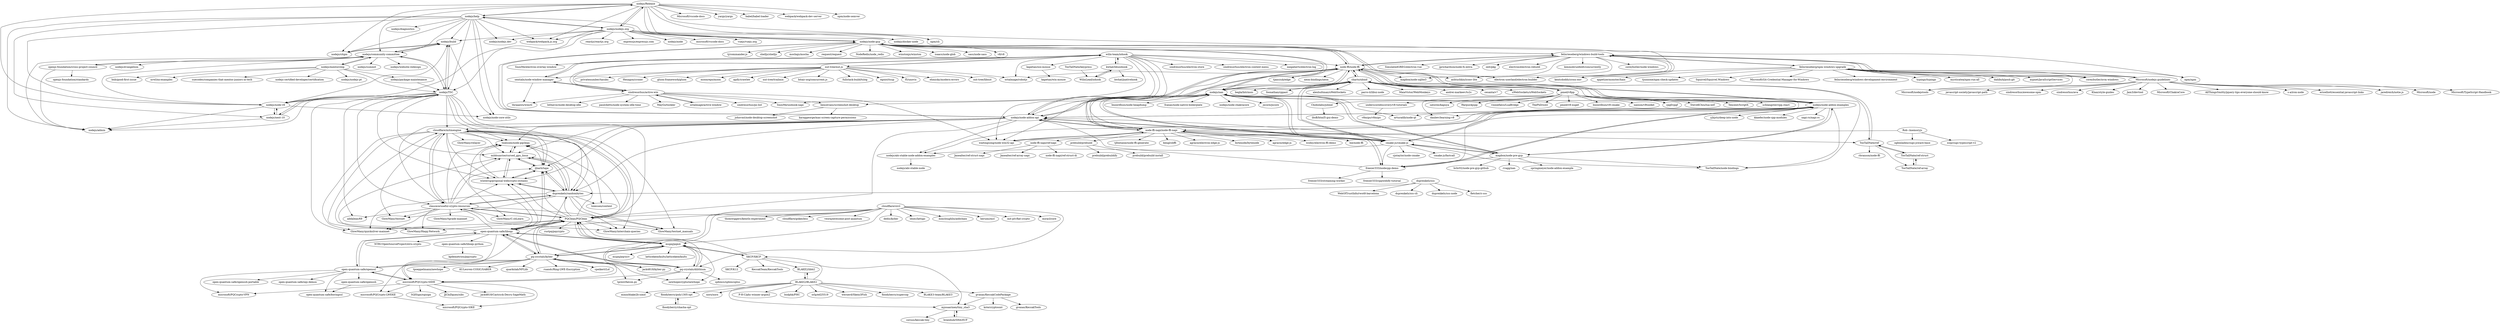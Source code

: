 digraph G {
"nodejs/Release" -> "nodejs/help"
"nodejs/Release" -> "nodejs/nodejs.org"
"nodejs/Release" -> "nodejs/node-v8"
"nodejs/Release" -> "nodejs/community-committee"
"nodejs/Release" -> "nodejs/docker-node" ["e"=1]
"nodejs/Release" -> "npm/cli" ["e"=1]
"nodejs/Release" -> "nodejs/node-gyp"
"nodejs/Release" -> "Microsoft/vscode-docs" ["e"=1]
"nodejs/Release" -> "webpack/webpack.js.org" ["e"=1]
"nodejs/Release" -> "nodejs/citgm"
"nodejs/Release" -> "yargs/yargs" ["e"=1]
"nodejs/Release" -> "babel/babel-loader" ["e"=1]
"nodejs/Release" -> "webpack/webpack-dev-server" ["e"=1]
"nodejs/Release" -> "npm/node-semver" ["e"=1]
"nodejs/Release" -> "npm/npm" ["e"=1]
"cloudflare/mitmengine" -> "tniessen/node-pqclean"
"cloudflare/mitmengine" -> "mildsunrise/cursed_gpu_linux"
"cloudflare/mitmengine" -> "dsprenkels/randombytes"
"cloudflare/mitmengine" -> "wintercg/proposal-webcrypto-streams"
"cloudflare/mitmengine" -> "ljharb/tape"
"cloudflare/mitmengine" -> "claucece/useful-crypto-resources"
"cloudflare/mitmengine" -> "PQClean/PQClean"
"cloudflare/mitmengine" -> "GlowMany/quicksilver-mainnet"
"cloudflare/mitmengine" -> "GlowMany/interchain-queries"
"cloudflare/mitmengine" -> "GlowMany/C.shLearn"
"cloudflare/mitmengine" -> "GlowMany/testnet_manuals"
"cloudflare/mitmengine" -> "GlowMany/testnet"
"cloudflare/mitmengine" -> "GlowMany/relayer"
"cloudflare/mitmengine" -> "GlowMany/Haqq-Network"
"cloudflare/mitmengine" -> "tniessen/content"
"nodejs/nodejs.org" -> "nodejs/nodejs.dev" ["e"=1]
"nodejs/nodejs.org" -> "nodejs/node-v8"
"nodejs/nodejs.org" -> "nodejs/Release"
"nodejs/nodejs.org" -> "nodejs/help"
"nodejs/nodejs.org" -> "reactjs/reactjs.org" ["e"=1]
"nodejs/nodejs.org" -> "npm/cli" ["e"=1]
"nodejs/nodejs.org" -> "expressjs/expressjs.com" ["e"=1]
"nodejs/nodejs.org" -> "nodejs/TSC"
"nodejs/nodejs.org" -> "nodejs/node" ["e"=1]
"nodejs/nodejs.org" -> "webpack/webpack.js.org" ["e"=1]
"nodejs/nodejs.org" -> "nodejs/docker-node" ["e"=1]
"nodejs/nodejs.org" -> "nodejs/node-gyp"
"nodejs/nodejs.org" -> "microsoft/vscode-docs" ["e"=1]
"nodejs/nodejs.org" -> "vuejs/vuejs.org" ["e"=1]
"nodejs/nodejs.org" -> "nodejs/build"
"nodejs/node-gyp" -> "felixrieseberg/windows-build-tools"
"nodejs/node-gyp" -> "nodejs/nan"
"nodejs/node-gyp" -> "nodejs/node-addon-examples"
"nodejs/node-gyp" -> "nodejs/node-addon-api"
"nodejs/node-gyp" -> "node-ffi/node-ffi"
"nodejs/node-gyp" -> "mochajs/mocha" ["e"=1]
"nodejs/node-gyp" -> "request/request" ["e"=1]
"nodejs/node-gyp" -> "electron-userland/electron-builder" ["e"=1]
"nodejs/node-gyp" -> "NodeRedis/node_redis" ["e"=1]
"nodejs/node-gyp" -> "winstonjs/winston" ["e"=1]
"nodejs/node-gyp" -> "isaacs/node-glob" ["e"=1]
"nodejs/node-gyp" -> "sass/node-sass" ["e"=1]
"nodejs/node-gyp" -> "v8/v8" ["e"=1]
"nodejs/node-gyp" -> "tj/commander.js" ["e"=1]
"nodejs/node-gyp" -> "shelljs/shelljs" ["e"=1]
"Rob--/memoryjs" -> "waitingsong/node-win32-api"
"Rob--/memoryjs" -> "xsip/csgo-typescript-v2"
"Rob--/memoryjs" -> "ogbinladen/csgo-jsware-base"
"felixrieseberg/windows-build-tools" -> "nodejs/node-gyp"
"felixrieseberg/windows-build-tools" -> "felixrieseberg/npm-windows-upgrade"
"felixrieseberg/windows-build-tools" -> "Microsoft/nodejs-guidelines"
"felixrieseberg/windows-build-tools" -> "node-ffi/node-ffi"
"felixrieseberg/windows-build-tools" -> "kentcdodds/cross-env" ["e"=1]
"felixrieseberg/windows-build-tools" -> "electron-userland/electron-builder" ["e"=1]
"felixrieseberg/windows-build-tools" -> "SimulatedGREG/electron-vue" ["e"=1]
"felixrieseberg/windows-build-tools" -> "jprichardson/node-fs-extra" ["e"=1]
"felixrieseberg/windows-build-tools" -> "zeit/pkg" ["e"=1]
"felixrieseberg/windows-build-tools" -> "mapbox/node-sqlite3" ["e"=1]
"felixrieseberg/windows-build-tools" -> "electron/electron-rebuild" ["e"=1]
"felixrieseberg/windows-build-tools" -> "ashtuchkin/iconv-lite" ["e"=1]
"felixrieseberg/windows-build-tools" -> "coreybutler/nvm-windows" ["e"=1]
"felixrieseberg/windows-build-tools" -> "kimmobrunfeldt/concurrently" ["e"=1]
"felixrieseberg/windows-build-tools" -> "coreybutler/node-windows" ["e"=1]
"pq-crystals/kyber" -> "pq-crystals/dilithium"
"pq-crystals/kyber" -> "mupq/pqm4"
"pq-crystals/kyber" -> "PQClean/PQClean"
"pq-crystals/kyber" -> "open-quantum-safe/liboqs"
"pq-crystals/kyber" -> "tpoeppelmann/newhope" ["e"=1]
"pq-crystals/kyber" -> "KULeuven-COSIC/SABER"
"pq-crystals/kyber" -> "microsoft/PQCrypto-LWEKE"
"pq-crystals/kyber" -> "jack4818/kyber-py"
"pq-crystals/kyber" -> "newhopecrypto/newhope"
"pq-crystals/kyber" -> "quarkslab/NFLlib" ["e"=1]
"pq-crystals/kyber" -> "ruandc/Ring-LWE-Encryption" ["e"=1]
"pq-crystals/kyber" -> "tprest/falcon.py"
"pq-crystals/kyber" -> "cpeikert/Lol" ["e"=1]
"pq-crystals/kyber" -> "microsoft/PQCrypto-SIDH"
"pq-crystals/kyber" -> "open-quantum-safe/openssl"
"open-quantum-safe/liboqs" -> "PQClean/PQClean"
"open-quantum-safe/liboqs" -> "open-quantum-safe/openssl"
"open-quantum-safe/liboqs" -> "pq-crystals/kyber"
"open-quantum-safe/liboqs" -> "dsprenkels/randombytes"
"open-quantum-safe/liboqs" -> "tniessen/node-pqclean"
"open-quantum-safe/liboqs" -> "mupq/pqm4"
"open-quantum-safe/liboqs" -> "mildsunrise/cursed_gpu_linux"
"open-quantum-safe/liboqs" -> "ljharb/tape"
"open-quantum-safe/liboqs" -> "pq-crystals/dilithium"
"open-quantum-safe/liboqs" -> "NTRUOpenSourceProject/ntru-crypto" ["e"=1]
"open-quantum-safe/liboqs" -> "claucece/useful-crypto-resources"
"open-quantum-safe/liboqs" -> "open-quantum-safe/liboqs-python"
"open-quantum-safe/liboqs" -> "wintercg/proposal-webcrypto-streams"
"open-quantum-safe/liboqs" -> "cloudflare/mitmengine"
"open-quantum-safe/liboqs" -> "microsoft/PQCrypto-SIDH"
"XKCP/XKCP" -> "mupq/pqm4"
"XKCP/XKCP" -> "mjosaarinen/tiny_sha3"
"XKCP/XKCP" -> "BLAKE2/libb2"
"XKCP/XKCP" -> "KeccakTeam/KeccakTools"
"XKCP/XKCP" -> "XKCP/K12"
"XKCP/XKCP" -> "PQClean/PQClean"
"nodejs/mentorship" -> "nodejs/community-committee"
"nodejs/mentorship" -> "nodejs-certified-developer/certification" ["e"=1]
"nodejs/mentorship" -> "nodejs/TSC"
"nodejs/mentorship" -> "nodejs/nodejs-pt"
"nodejs/mentorship" -> "nodejs/package-maintenance"
"nodejs/mentorship" -> "bnb/good-first-issue"
"nodejs/mentorship" -> "nrwl/nx-examples" ["e"=1]
"nodejs/mentorship" -> "suecodes/companies-that-mentor-juniors-in-tech" ["e"=1]
"nodejs/node-addon-examples" -> "nodejs/node-addon-api"
"nodejs/node-addon-examples" -> "nodejs/nan"
"nodejs/node-addon-examples" -> "cmake-js/cmake-js"
"nodejs/node-addon-examples" -> "node-ffi/node-ffi"
"nodejs/node-addon-examples" -> "freezer333/nodecpp-demo"
"nodejs/node-addon-examples" -> "nodejs/node-gyp"
"nodejs/node-addon-examples" -> "node-ffi-napi/node-ffi-napi"
"nodejs/node-addon-examples" -> "nodejs/abi-stable-node-addon-examples"
"nodejs/node-addon-examples" -> "mapbox/node-pre-gyp"
"nodejs/node-addon-examples" -> "danbev/learning-v8" ["e"=1]
"nodejs/node-addon-examples" -> "yjhjstz/deep-into-node" ["e"=1]
"nodejs/node-addon-examples" -> "kkaefer/node-cpp-modules" ["e"=1]
"nodejs/node-addon-examples" -> "TooTallNate/node-bindings"
"nodejs/node-addon-examples" -> "arturadib/node-qt" ["e"=1]
"nodejs/node-addon-examples" -> "napi-rs/napi-rs" ["e"=1]
"felixrieseberg/npm-windows-upgrade" -> "felixrieseberg/windows-build-tools"
"felixrieseberg/npm-windows-upgrade" -> "Microsoft/nodejs-guidelines"
"felixrieseberg/npm-windows-upgrade" -> "coreybutler/nvm-windows" ["e"=1]
"felixrieseberg/npm-windows-upgrade" -> "npm/npm" ["e"=1]
"felixrieseberg/npm-windows-upgrade" -> "dahlbyk/posh-git" ["e"=1]
"felixrieseberg/npm-windows-upgrade" -> "aspnet/JavaScriptServices" ["e"=1]
"felixrieseberg/npm-windows-upgrade" -> "appetizermonster/hain" ["e"=1]
"felixrieseberg/npm-windows-upgrade" -> "tjunnone/npm-check-updates" ["e"=1]
"felixrieseberg/npm-windows-upgrade" -> "Squirrel/Squirrel.Windows" ["e"=1]
"felixrieseberg/npm-windows-upgrade" -> "kentcdodds/cross-env" ["e"=1]
"felixrieseberg/npm-windows-upgrade" -> "Microsoft/nodejstools" ["e"=1]
"felixrieseberg/npm-windows-upgrade" -> "Microsoft/Git-Credential-Manager-for-Windows" ["e"=1]
"felixrieseberg/npm-windows-upgrade" -> "felixrieseberg/windows-development-environment" ["e"=1]
"felixrieseberg/npm-windows-upgrade" -> "typings/typings" ["e"=1]
"felixrieseberg/npm-windows-upgrade" -> "mysticatea/npm-run-all" ["e"=1]
"mjosaarinen/tiny_sha3" -> "coruus/keccak-tiny"
"mjosaarinen/tiny_sha3" -> "brainhub/SHA3IUF"
"mupq/pqm4" -> "PQClean/PQClean"
"mupq/pqm4" -> "pq-crystals/kyber"
"mupq/pqm4" -> "newhopecrypto/newhope"
"mupq/pqm4" -> "pq-crystals/dilithium"
"mupq/pqm4" -> "jack4818/kyber-py"
"mupq/pqm4" -> "XKCP/XKCP"
"mupq/pqm4" -> "open-quantum-safe/liboqs"
"mupq/pqm4" -> "mupq/pqriscv"
"mupq/pqm4" -> "latticekemfaults/latticekemfaults"
"node-ffi/node-ffi" -> "node-ffi-napi/node-ffi-napi"
"node-ffi/node-ffi" -> "TooTallNate/ref"
"node-ffi/node-ffi" -> "nodejs/nan"
"node-ffi/node-ffi" -> "nodejs/node-addon-examples"
"node-ffi/node-ffi" -> "nodejs/node-gyp"
"node-ffi/node-ffi" -> "tjanczuk/edge" ["e"=1]
"node-ffi/node-ffi" -> "nodejs/node-addon-api"
"node-ffi/node-ffi" -> "waitingsong/node-win32-api"
"node-ffi/node-ffi" -> "neon-bindings/neon" ["e"=1]
"node-ffi/node-ffi" -> "mapbox/node-sqlite3" ["e"=1]
"node-ffi/node-ffi" -> "felixrieseberg/windows-build-tools"
"node-ffi/node-ffi" -> "ashtuchkin/iconv-lite" ["e"=1]
"node-ffi/node-ffi" -> "octalmage/robotjs" ["e"=1]
"node-ffi/node-ffi" -> "charto/nbind"
"node-ffi/node-ffi" -> "electron-userland/electron-builder" ["e"=1]
"cmake-js/cmake-js" -> "nodejs/node-addon-api"
"cmake-js/cmake-js" -> "nodejs/node-addon-examples"
"cmake-js/cmake-js" -> "nodejs/nan"
"cmake-js/cmake-js" -> "cjntaylor/node-cmake"
"cmake-js/cmake-js" -> "TooTallNate/node-bindings"
"cmake-js/cmake-js" -> "charto/nbind"
"cmake-js/cmake-js" -> "cmake-js/fastcall"
"cmake-js/cmake-js" -> "nodejs/abi-stable-node-addon-examples"
"cmake-js/cmake-js" -> "freezer333/nodecpp-demo"
"cmake-js/cmake-js" -> "node-ffi-napi/node-ffi-napi"
"cmake-js/cmake-js" -> "mapbox/node-pre-gyp"
"nut-tree/nut.js" -> "octalmage/robotjs" ["e"=1]
"nut-tree/nut.js" -> "ehmicky/modern-errors" ["e"=1]
"nut-tree/nut.js" -> "wilix-team/iohook"
"nut-tree/nut.js" -> "nut-tree/libnut"
"nut-tree/nut.js" -> "privatenumber/tasuku" ["e"=1]
"nut-tree/nut.js" -> "sentialx/node-window-manager"
"nut-tree/nut.js" -> "Hexagon/croner" ["e"=1]
"nut-tree/nut.js" -> "gluon-framework/gluon" ["e"=1]
"nut-tree/nut.js" -> "moonrepo/moon" ["e"=1]
"nut-tree/nut.js" -> "apify/crawlee" ["e"=1]
"nut-tree/nut.js" -> "nut-tree/trailmix"
"nut-tree/nut.js" -> "bitair-org/concurrent.js" ["e"=1]
"nut-tree/nut.js" -> "fullstack-build/tslog" ["e"=1]
"nut-tree/nut.js" -> "egoist/tsup" ["e"=1]
"nut-tree/nut.js" -> "f5/unovis" ["e"=1]
"mapbox/node-pre-gyp" -> "springmeyer/node-addon-example"
"mapbox/node-pre-gyp" -> "bchr02/node-pre-gyp-github"
"mapbox/node-pre-gyp" -> "nodejs/nan"
"mapbox/node-pre-gyp" -> "rvagg/nan" ["e"=1]
"mapbox/node-pre-gyp" -> "nodejs/node-addon-api"
"mapbox/node-pre-gyp" -> "nodejs/node-addon-examples"
"mapbox/node-pre-gyp" -> "cmake-js/cmake-js"
"mapbox/node-pre-gyp" -> "freezer333/nodecpp-demo"
"mapbox/node-pre-gyp" -> "TooTallNate/node-bindings"
"nodejs/next-10" -> "nodejs/node-v8"
"nodejs/next-10" -> "nodejs/TSC"
"nodejs/next-10" -> "nodejs/admin"
"BLAKE2/BLAKE2" -> "BLAKE2/libb2"
"BLAKE2/BLAKE2" -> "gvanas/KeccakCodePackage"
"BLAKE2/BLAKE2" -> "floodyberry/poly1305-opt"
"BLAKE2/BLAKE2" -> "orlp/ed25519" ["e"=1]
"BLAKE2/BLAKE2" -> "wernerd/Skein3Fish"
"BLAKE2/BLAKE2" -> "mjosaarinen/tiny_sha3"
"BLAKE2/BLAKE2" -> "floodyberry/supercop"
"BLAKE2/BLAKE2" -> "BLAKE3-team/BLAKE3" ["e"=1]
"BLAKE2/BLAKE2" -> "minio/blake2b-simd" ["e"=1]
"BLAKE2/BLAKE2" -> "norx/norx"
"BLAKE2/BLAKE2" -> "P-H-C/phc-winner-argon2" ["e"=1]
"BLAKE2/BLAKE2" -> "XKCP/XKCP"
"BLAKE2/BLAKE2" -> "bsdphk/PHC"
"BLAKE2/libb2" -> "BLAKE2/BLAKE2"
"floodyberry/chacha-opt" -> "floodyberry/poly1305-opt"
"floodyberry/poly1305-opt" -> "floodyberry/chacha-opt"
"pmed/v8pp" -> "charto/nbind"
"pmed/v8pp" -> "pmed/v8-nuget"
"pmed/v8pp" -> "underscorediscovery/v8-tutorials"
"pmed/v8pp" -> "bnoordhuis/v8-cmake"
"pmed/v8pp" -> "xaxxon/v8toolkit"
"pmed/v8pp" -> "cpgf/cpgf" ["e"=1]
"pmed/v8pp" -> "danbev/learning-v8" ["e"=1]
"pmed/v8pp" -> "SteveKChiu/lua-intf" ["e"=1]
"pmed/v8pp" -> "Tencent/ScriptX" ["e"=1]
"pmed/v8pp" -> "Chobolabs/jsbind"
"pmed/v8pp" -> "schlangster/cpp.react" ["e"=1]
"pmed/v8pp" -> "satoren/kaguya" ["e"=1]
"pmed/v8pp" -> "ftk/quickjspp" ["e"=1]
"pmed/v8pp" -> "vinniefalco/LuaBridge" ["e"=1]
"pmed/v8pp" -> "ThePhD/sol2" ["e"=1]
"cloudflare/circl" -> "dedis/kyber" ["e"=1]
"cloudflare/circl" -> "ldsec/lattigo" ["e"=1]
"cloudflare/circl" -> "open-quantum-safe/liboqs"
"cloudflare/circl" -> "pq-crystals/dilithium"
"cloudflare/circl" -> "microsoft/PQCrypto-SIDH"
"cloudflare/circl" -> "mmcloughlin/addchain"
"cloudflare/circl" -> "herumi/mcl" ["e"=1]
"cloudflare/circl" -> "pq-crystals/kyber"
"cloudflare/circl" -> "mit-plv/fiat-crypto" ["e"=1]
"cloudflare/circl" -> "miracl/core" ["e"=1]
"cloudflare/circl" -> "PQClean/PQClean"
"cloudflare/circl" -> "thomwiggers/kemtls-experiment"
"cloudflare/circl" -> "cloudflare/gokeyless" ["e"=1]
"cloudflare/circl" -> "veorq/awesome-post-quantum"
"cloudflare/circl" -> "mupq/pqm4"
"PQClean/PQClean" -> "mupq/pqm4"
"PQClean/PQClean" -> "dsprenkels/randombytes"
"PQClean/PQClean" -> "tniessen/node-pqclean"
"PQClean/PQClean" -> "mildsunrise/cursed_gpu_linux"
"PQClean/PQClean" -> "open-quantum-safe/liboqs"
"PQClean/PQClean" -> "wintercg/proposal-webcrypto-streams"
"PQClean/PQClean" -> "ljharb/tape"
"PQClean/PQClean" -> "claucece/useful-crypto-resources"
"PQClean/PQClean" -> "pq-crystals/kyber"
"PQClean/PQClean" -> "cloudflare/mitmengine"
"PQClean/PQClean" -> "rustpq/pqcrypto"
"PQClean/PQClean" -> "GlowMany/quicksilver-mainnet"
"PQClean/PQClean" -> "GlowMany/interchain-queries"
"PQClean/PQClean" -> "GlowMany/testnet_manuals"
"PQClean/PQClean" -> "GlowMany/Haqq-Network"
"dsprenkels/sss" -> "dsprenkels/sss-cli"
"dsprenkels/sss" -> "dsprenkels/sss-node"
"dsprenkels/sss" -> "dsprenkels/randombytes"
"dsprenkels/sss" -> "fletcher/c-sss"
"dsprenkels/sss" -> "WebOfTrustInfo/rwot8-barcelona"
"nodejs/node-addon-api" -> "nodejs/node-addon-examples"
"nodejs/node-addon-api" -> "nodejs/nan"
"nodejs/node-addon-api" -> "cmake-js/cmake-js"
"nodejs/node-addon-api" -> "tniessen/node-pqclean"
"nodejs/node-addon-api" -> "mildsunrise/cursed_gpu_linux"
"nodejs/node-addon-api" -> "nodejs/abi-stable-node-addon-examples"
"nodejs/node-addon-api" -> "ljharb/tape"
"nodejs/node-addon-api" -> "dsprenkels/randombytes"
"nodejs/node-addon-api" -> "node-ffi-napi/node-ffi-napi"
"nodejs/node-addon-api" -> "wintercg/proposal-webcrypto-streams"
"nodejs/node-addon-api" -> "PQClean/PQClean"
"nodejs/node-addon-api" -> "nodejs/node-gyp"
"nodejs/node-addon-api" -> "claucece/useful-crypto-resources"
"nodejs/node-addon-api" -> "node-ffi/node-ffi"
"nodejs/node-addon-api" -> "cloudflare/mitmengine"
"Chobolabs/jsbind" -> "iboB/html5-gui-demo"
"sentialx/node-window-manager" -> "sindresorhus/active-win"
"sentialx/node-window-manager" -> "thraaawn/winctl"
"sentialx/node-window-manager" -> "wilix-team/iohook"
"sindresorhus/active-win" -> "octalmage/active-window"
"sindresorhus/active-win" -> "wilix-team/iohook"
"sindresorhus/active-win" -> "sentialx/node-window-manager"
"sindresorhus/active-win" -> "sindresorhus/ps-list"
"sindresorhus/active-win" -> "thraaawn/winctl"
"sindresorhus/active-win" -> "bithavoc/node-desktop-idle"
"sindresorhus/active-win" -> "paulcbetts/node-system-idle-time"
"sindresorhus/active-win" -> "MayGo/tockler" ["e"=1]
"sindresorhus/active-win" -> "SnosMe/uiohook-napi"
"sindresorhus/active-win" -> "bencevans/screenshot-desktop"
"sindresorhus/active-win" -> "waitingsong/node-win32-api"
"wilix-team/iohook" -> "kwhat/libuiohook"
"wilix-team/iohook" -> "sindresorhus/active-win"
"wilix-team/iohook" -> "SnosMe/uiohook-napi"
"wilix-team/iohook" -> "sentialx/node-window-manager"
"wilix-team/iohook" -> "waitingsong/node-win32-api"
"wilix-team/iohook" -> "nut-tree/nut.js"
"wilix-team/iohook" -> "node-ffi-napi/node-ffi-napi"
"wilix-team/iohook" -> "octalmage/robotjs" ["e"=1]
"wilix-team/iohook" -> "bencevans/screenshot-desktop"
"wilix-team/iohook" -> "node-ffi/node-ffi"
"wilix-team/iohook" -> "sindresorhus/electron-store" ["e"=1]
"wilix-team/iohook" -> "sindresorhus/electron-context-menu" ["e"=1]
"wilix-team/iohook" -> "megahertz/electron-log" ["e"=1]
"wilix-team/iohook" -> "SnosMe/electron-overlay-window" ["e"=1]
"wilix-team/iohook" -> "kapetan/osx-mouse"
"TooTallNate/keypress" -> "WilixLead/iohook"
"nodejs/help" -> "nodejs/Release"
"nodejs/help" -> "nodejs/community-committee"
"nodejs/help" -> "nodejs/nodejs.org"
"nodejs/help" -> "nodejs/node-v8"
"nodejs/help" -> "nodejs/TSC"
"nodejs/help" -> "nodejs/node-addon-api"
"nodejs/help" -> "nodejs/build"
"nodejs/help" -> "nodejs/next-10"
"nodejs/help" -> "nodejs/citgm"
"nodejs/help" -> "nodejs/diagnostics" ["e"=1]
"nodejs/help" -> "nodejs/node-gyp"
"nodejs/help" -> "nodejs/nodejs.dev" ["e"=1]
"nodejs/help" -> "webpack/webpack.js.org" ["e"=1]
"nodejs/help" -> "nodejs/node-core-utils"
"nodejs/help" -> "nodejs/admin"
"nodejs/nan" -> "nodejs/node-addon-examples"
"nodejs/nan" -> "nodejs/node-addon-api"
"nodejs/nan" -> "node-ffi/node-ffi"
"nodejs/nan" -> "nodejs/node-gyp"
"nodejs/nan" -> "freezer333/nodecpp-demo"
"nodejs/nan" -> "cmake-js/cmake-js"
"nodejs/nan" -> "charto/nbind"
"nodejs/nan" -> "TooTallNate/node-bindings"
"nodejs/nan" -> "mapbox/node-pre-gyp"
"nodejs/nan" -> "bnoordhuis/node-heapdump" ["e"=1]
"nodejs/nan" -> "arturadib/node-qt" ["e"=1]
"nodejs/nan" -> "fcanas/node-native-boilerplate"
"nodejs/nan" -> "nodejs/node-chakracore" ["e"=1]
"nodejs/nan" -> "node-ffi-napi/node-ffi-napi"
"nodejs/nan" -> "jxcore/jxcore" ["e"=1]
"waitingsong/node-win32-api" -> "node-ffi-napi/node-ffi-napi"
"bencevans/screenshot-desktop" -> "johnvmt/node-desktop-screenshot"
"bencevans/screenshot-desktop" -> "karaggeorge/mac-screen-capture-permissions"
"dsprenkels/randombytes" -> "tniessen/node-pqclean"
"dsprenkels/randombytes" -> "mildsunrise/cursed_gpu_linux"
"dsprenkels/randombytes" -> "wintercg/proposal-webcrypto-streams"
"dsprenkels/randombytes" -> "ljharb/tape"
"dsprenkels/randombytes" -> "tniessen/content"
"dsprenkels/randombytes" -> "GlowMany/quicksilver-mainnet"
"dsprenkels/randombytes" -> "claucece/useful-crypto-resources"
"dsprenkels/randombytes" -> "GlowMany/interchain-queries"
"dsprenkels/randombytes" -> "GlowMany/testnet"
"dsprenkels/randombytes" -> "GlowMany/testnet_manuals"
"underscorediscovery/v8-tutorials" -> "v8mips/v8mips"
"nodejs/citgm" -> "nodejs/build"
"ljharb/tape" -> "tniessen/node-pqclean"
"ljharb/tape" -> "mildsunrise/cursed_gpu_linux"
"ljharb/tape" -> "dsprenkels/randombytes"
"ljharb/tape" -> "wintercg/proposal-webcrypto-streams"
"microsoft/PQCrypto-SIDH" -> "microsoft/PQCrypto-SIKE"
"microsoft/PQCrypto-SIDH" -> "microsoft/PQCrypto-LWEKE"
"microsoft/PQCrypto-SIDH" -> "SQISign/sqisign"
"microsoft/PQCrypto-SIDH" -> "JJChiDguez/sibc"
"microsoft/PQCrypto-SIDH" -> "microsoft/PQCrypto-VPN"
"microsoft/PQCrypto-SIDH" -> "jack4818/Castryck-Decru-SageMath" ["e"=1]
"microsoft/PQCrypto-SIDH" -> "open-quantum-safe/openssl"
"node-ffi-napi/node-ffi-napi" -> "node-ffi-napi/ref-napi"
"node-ffi-napi/node-ffi-napi" -> "node-ffi/node-ffi"
"node-ffi-napi/node-ffi-napi" -> "waitingsong/node-win32-api"
"node-ffi-napi/node-ffi-napi" -> "nodejs/node-addon-api"
"node-ffi-napi/node-ffi-napi" -> "wzdxy/electron-ffi-demo"
"node-ffi-napi/node-ffi-napi" -> "nodejs/node-addon-examples"
"node-ffi-napi/node-ffi-napi" -> "lxe/node-ffi"
"node-ffi-napi/node-ffi-napi" -> "tjfontaine/node-ffi-generate"
"node-ffi-napi/node-ffi-napi" -> "bengl/sbffi"
"node-ffi-napi/node-ffi-napi" -> "agracio/electron-edge-js" ["e"=1]
"node-ffi-napi/node-ffi-napi" -> "TooTallNate/ref"
"node-ffi-napi/node-ffi-napi" -> "prebuild/prebuild"
"node-ffi-napi/node-ffi-napi" -> "bytenode/bytenode" ["e"=1]
"node-ffi-napi/node-ffi-napi" -> "agracio/edge-js" ["e"=1]
"node-ffi-napi/node-ffi-napi" -> "cmake-js/cmake-js"
"brainhub/SHA3IUF" -> "mjosaarinen/tiny_sha3"
"prebuild/prebuild" -> "prebuild/prebuildify"
"prebuild/prebuild" -> "prebuild/prebuild-install"
"freezer333/nodecpp-demo" -> "freezer333/cppwebify-tutorial"
"freezer333/nodecpp-demo" -> "nodejs/nan"
"freezer333/nodecpp-demo" -> "nodejs/node-addon-examples"
"freezer333/nodecpp-demo" -> "nodejs/node-addon-api"
"freezer333/nodecpp-demo" -> "freezer333/streaming-worker"
"claucece/useful-crypto-resources" -> "tniessen/node-pqclean"
"claucece/useful-crypto-resources" -> "mildsunrise/cursed_gpu_linux"
"claucece/useful-crypto-resources" -> "wintercg/proposal-webcrypto-streams"
"claucece/useful-crypto-resources" -> "dsprenkels/randombytes"
"claucece/useful-crypto-resources" -> "ljharb/tape"
"claucece/useful-crypto-resources" -> "PQClean/PQClean"
"claucece/useful-crypto-resources" -> "GlowMany/quicksilver-mainnet"
"claucece/useful-crypto-resources" -> "GlowMany/interchain-queries"
"claucece/useful-crypto-resources" -> "GlowMany/testnet"
"claucece/useful-crypto-resources" -> "GlowMany/testnet_manuals"
"claucece/useful-crypto-resources" -> "GlowMany/C.shLearn"
"claucece/useful-crypto-resources" -> "GlowMany/tgrade-mainnet"
"claucece/useful-crypto-resources" -> "GlowMany/Haqq-Network"
"claucece/useful-crypto-resources" -> "addaleax/69"
"claucece/useful-crypto-resources" -> "cloudflare/mitmengine"
"Microsoft/nodejs-guidelines" -> "Microsoft/nodejstools" ["e"=1]
"Microsoft/nodejs-guidelines" -> "felixrieseberg/npm-windows-upgrade"
"Microsoft/nodejs-guidelines" -> "felixrieseberg/windows-build-tools"
"Microsoft/nodejs-guidelines" -> "javascript-society/javascript-path" ["e"=1]
"Microsoft/nodejs-guidelines" -> "sindresorhus/awesome-npm" ["e"=1]
"Microsoft/nodejs-guidelines" -> "sindresorhus/ava" ["e"=1]
"Microsoft/nodejs-guidelines" -> "Khan/style-guides" ["e"=1]
"Microsoft/nodejs-guidelines" -> "Jam3/devtool" ["e"=1]
"Microsoft/nodejs-guidelines" -> "Microsoft/ChakraCore" ["e"=1]
"Microsoft/nodejs-guidelines" -> "AllThingsSmitty/jquery-tips-everyone-should-know" ["e"=1]
"Microsoft/nodejs-guidelines" -> "s-a/iron-node" ["e"=1]
"Microsoft/nodejs-guidelines" -> "ericelliott/essential-javascript-links" ["e"=1]
"Microsoft/nodejs-guidelines" -> "jaredreich/notie.js" ["e"=1]
"Microsoft/nodejs-guidelines" -> "Microsoft/node" ["e"=1]
"Microsoft/nodejs-guidelines" -> "Microsoft/TypeScript-Handbook" ["e"=1]
"charto/nbind" -> "pmed/v8pp"
"charto/nbind" -> "parro-it/libui-node" ["e"=1]
"charto/nbind" -> "nodejs/nan"
"charto/nbind" -> "cmake-js/cmake-js"
"charto/nbind" -> "nodejs/node-addon-api"
"charto/nbind" -> "MaiaVictor/WebMonkeys" ["e"=1]
"charto/nbind" -> "andrei-markeev/ts2c" ["e"=1]
"charto/nbind" -> "node-ffi/node-ffi"
"charto/nbind" -> "cesanta/v7" ["e"=1]
"charto/nbind" -> "uWebSockets/uWebSockets" ["e"=1]
"charto/nbind" -> "freezer333/nodecpp-demo"
"charto/nbind" -> "nodejs/node-addon-examples"
"charto/nbind" -> "begla/Intrinsic" ["e"=1]
"charto/nbind" -> "foonathan/cppast" ["e"=1]
"charto/nbind" -> "alexhultman/uWebSockets" ["e"=1]
"open-quantum-safe/openssh" -> "open-quantum-safe/boringssl"
"nodejs/package-maintenance" -> "nodejs/TSC"
"open-quantum-safe/openssl" -> "open-quantum-safe/liboqs"
"open-quantum-safe/openssl" -> "open-quantum-safe/openssh"
"open-quantum-safe/openssl" -> "open-quantum-safe/boringssl"
"open-quantum-safe/openssl" -> "open-quantum-safe/openssh-portable"
"open-quantum-safe/openssl" -> "PQClean/PQClean"
"open-quantum-safe/openssl" -> "open-quantum-safe/oqs-demos"
"open-quantum-safe/openssl" -> "microsoft/PQCrypto-SIDH"
"open-quantum-safe/openssl" -> "microsoft/PQCrypto-VPN"
"pq-crystals/dilithium" -> "pq-crystals/kyber"
"pq-crystals/dilithium" -> "PQClean/PQClean"
"pq-crystals/dilithium" -> "mupq/pqm4"
"pq-crystals/dilithium" -> "tprest/falcon.py"
"pq-crystals/dilithium" -> "sphincs/sphincsplus"
"pq-crystals/dilithium" -> "newhopecrypto/newhope"
"pq-crystals/dilithium" -> "microsoft/PQCrypto-SIDH"
"pq-crystals/dilithium" -> "open-quantum-safe/liboqs"
"openjs-foundation/cross-project-council" -> "nodejs/admin"
"openjs-foundation/cross-project-council" -> "openjs-foundation/standards"
"openjs-foundation/cross-project-council" -> "nodejs/community-committee"
"kwhat/libuiohook" -> "WilixLead/iohook"
"kwhat/libuiohook" -> "wilix-team/iohook"
"kwhat/libuiohook" -> "kwhat/jnativehook" ["e"=1]
"node-ffi-napi/ref-napi" -> "Janealter/ref-struct-napi"
"node-ffi-napi/ref-napi" -> "Janealter/ref-array-napi"
"node-ffi-napi/ref-napi" -> "node-ffi-napi/ref-struct-di"
"nodejs/build" -> "nodejs/TSC"
"nodejs/build" -> "nodejs/citgm"
"nodejs/build" -> "nodejs/node-core-utils"
"nodejs/build" -> "nodejs/community-committee"
"nodejs/community-committee" -> "nodejs/website-redesign"
"nodejs/community-committee" -> "nodejs/evangelism"
"nodejs/community-committee" -> "nodejs/TSC"
"nodejs/community-committee" -> "openjs-foundation/cross-project-council"
"nodejs/community-committee" -> "nodejs/admin"
"nodejs/community-committee" -> "nodejs/mentorship"
"nodejs/community-committee" -> "nodejs/summit"
"nodejs/community-committee" -> "nodejs/build"
"WilixLead/iohook" -> "kwhat/libuiohook"
"microsoft/PQCrypto-LWEKE" -> "microsoft/PQCrypto-SIKE"
"octalmage/active-window" -> "sindresorhus/active-win"
"nodejs/node-v8" -> "nodejs/TSC"
"nodejs/node-v8" -> "nodejs/next-10"
"nodejs/node-v8" -> "nodejs/node-core-utils"
"nodejs/node-v8" -> "nodejs/admin"
"nodejs/node-v8" -> "nodejs/community-committee"
"nodejs/node-v8" -> "nodejs/build"
"TooTallNate/ref" -> "TooTallNate/ref-struct"
"TooTallNate/ref" -> "TooTallNate/ref-array"
"TooTallNate/ref" -> "node-ffi/node-ffi"
"TooTallNate/ref" -> "rbranson/node-ffi" ["e"=1]
"TooTallNate/ref-struct" -> "TooTallNate/ref-array"
"TooTallNate/ref-struct" -> "TooTallNate/ref"
"mildsunrise/cursed_gpu_linux" -> "tniessen/node-pqclean"
"mildsunrise/cursed_gpu_linux" -> "ljharb/tape"
"mildsunrise/cursed_gpu_linux" -> "dsprenkels/randombytes"
"mildsunrise/cursed_gpu_linux" -> "wintercg/proposal-webcrypto-streams"
"open-quantum-safe/liboqs-python" -> "kpdemetriou/pqcrypto"
"nodejs/TSC" -> "tniessen/node-pqclean"
"nodejs/TSC" -> "mildsunrise/cursed_gpu_linux"
"nodejs/TSC" -> "wintercg/proposal-webcrypto-streams"
"nodejs/TSC" -> "nodejs/admin"
"nodejs/TSC" -> "dsprenkels/randombytes"
"nodejs/TSC" -> "ljharb/tape"
"nodejs/TSC" -> "nodejs/build"
"nodejs/TSC" -> "claucece/useful-crypto-resources"
"nodejs/TSC" -> "nodejs/community-committee"
"nodejs/TSC" -> "addaleax/69"
"nodejs/TSC" -> "nodejs/node-v8"
"nodejs/TSC" -> "GlowMany/quicksilver-mainnet"
"nodejs/TSC" -> "PQClean/PQClean"
"nodejs/TSC" -> "cloudflare/mitmengine"
"nodejs/TSC" -> "nodejs/next-10"
"gvanas/KeccakCodePackage" -> "gvanas/KeccakTools"
"gvanas/KeccakCodePackage" -> "kste/cryptosmt" ["e"=1]
"gvanas/KeccakCodePackage" -> "mjosaarinen/tiny_sha3"
"wintercg/proposal-webcrypto-streams" -> "tniessen/node-pqclean"
"wintercg/proposal-webcrypto-streams" -> "mildsunrise/cursed_gpu_linux"
"wintercg/proposal-webcrypto-streams" -> "dsprenkels/randombytes"
"wintercg/proposal-webcrypto-streams" -> "ljharb/tape"
"nodejs/abi-stable-node-addon-examples" -> "nodejs/abi-stable-node" ["e"=1]
"TooTallNate/ref-array" -> "TooTallNate/ref-struct"
"kapetan/osx-mouse" -> "kapetan/win-mouse"
"tniessen/node-pqclean" -> "mildsunrise/cursed_gpu_linux"
"nodejs/Release" ["l"="23.508,-28.788"]
"nodejs/help" ["l"="23.527,-28.829"]
"nodejs/nodejs.org" ["l"="23.546,-28.805"]
"nodejs/node-v8" ["l"="23.508,-28.847"]
"nodejs/community-committee" ["l"="23.463,-28.842"]
"nodejs/docker-node" ["l"="25.352,-34.671"]
"npm/cli" ["l"="26.578,-26.605"]
"nodejs/node-gyp" ["l"="23.631,-28.792"]
"Microsoft/vscode-docs" ["l"="21.716,-31.622"]
"webpack/webpack.js.org" ["l"="23.19,-33.659"]
"nodejs/citgm" ["l"="23.471,-28.799"]
"yargs/yargs" ["l"="24.854,-34.589"]
"babel/babel-loader" ["l"="23.16,-33.622"]
"webpack/webpack-dev-server" ["l"="23.062,-33.633"]
"npm/node-semver" ["l"="24.807,-34.536"]
"npm/npm" ["l"="26.584,-26.957"]
"cloudflare/mitmengine" ["l"="23.579,-28.902"]
"tniessen/node-pqclean" ["l"="23.587,-28.89"]
"mildsunrise/cursed_gpu_linux" ["l"="23.598,-28.89"]
"dsprenkels/randombytes" ["l"="23.604,-28.911"]
"wintercg/proposal-webcrypto-streams" ["l"="23.604,-28.897"]
"ljharb/tape" ["l"="23.594,-28.903"]
"claucece/useful-crypto-resources" ["l"="23.582,-28.915"]
"PQClean/PQClean" ["l"="23.574,-28.941"]
"GlowMany/quicksilver-mainnet" ["l"="23.559,-28.908"]
"GlowMany/interchain-queries" ["l"="23.606,-28.93"]
"GlowMany/C.shLearn" ["l"="23.547,-28.913"]
"GlowMany/testnet_manuals" ["l"="23.592,-28.929"]
"GlowMany/testnet" ["l"="23.622,-28.903"]
"GlowMany/relayer" ["l"="23.578,-28.87"]
"GlowMany/Haqq-Network" ["l"="23.556,-28.927"]
"tniessen/content" ["l"="23.62,-28.917"]
"nodejs/nodejs.dev" ["l"="26.34,-25.982"]
"reactjs/reactjs.org" ["l"="26.201,-26.396"]
"expressjs/expressjs.com" ["l"="25.168,-34.734"]
"nodejs/TSC" ["l"="23.532,-28.875"]
"nodejs/node" ["l"="26.909,-26.782"]
"microsoft/vscode-docs" ["l"="21.593,-31.659"]
"vuejs/vuejs.org" ["l"="15.066,-8.249"]
"nodejs/build" ["l"="23.491,-28.829"]
"felixrieseberg/windows-build-tools" ["l"="23.76,-28.721"]
"nodejs/nan" ["l"="23.666,-28.768"]
"nodejs/node-addon-examples" ["l"="23.685,-28.789"]
"nodejs/node-addon-api" ["l"="23.649,-28.829"]
"node-ffi/node-ffi" ["l"="23.729,-28.779"]
"mochajs/mocha" ["l"="25.146,-34.534"]
"request/request" ["l"="25.134,-34.573"]
"electron-userland/electron-builder" ["l"="23.219,-30.492"]
"NodeRedis/node_redis" ["l"="25.286,-34.578"]
"winstonjs/winston" ["l"="25.266,-34.612"]
"isaacs/node-glob" ["l"="24.847,-34.55"]
"sass/node-sass" ["l"="26.522,-26.961"]
"v8/v8" ["l"="26.664,-26.923"]
"tj/commander.js" ["l"="24.891,-34.603"]
"shelljs/shelljs" ["l"="24.822,-34.598"]
"Rob--/memoryjs" ["l"="23.876,-28.755"]
"waitingsong/node-win32-api" ["l"="23.827,-28.802"]
"xsip/csgo-typescript-v2" ["l"="23.9,-28.741"]
"ogbinladen/csgo-jsware-base" ["l"="23.888,-28.732"]
"felixrieseberg/npm-windows-upgrade" ["l"="23.805,-28.658"]
"Microsoft/nodejs-guidelines" ["l"="23.824,-28.69"]
"kentcdodds/cross-env" ["l"="24.936,-34.614"]
"SimulatedGREG/electron-vue" ["l"="23.306,-30.41"]
"jprichardson/node-fs-extra" ["l"="24.893,-34.539"]
"zeit/pkg" ["l"="26.114,-26.494"]
"mapbox/node-sqlite3" ["l"="26.557,-26.572"]
"electron/electron-rebuild" ["l"="23.149,-30.584"]
"ashtuchkin/iconv-lite" ["l"="12.049,-32.006"]
"coreybutler/nvm-windows" ["l"="26.96,-26.57"]
"kimmobrunfeldt/concurrently" ["l"="24.997,-34.632"]
"coreybutler/node-windows" ["l"="25.212,-34.213"]
"pq-crystals/kyber" ["l"="23.575,-28.997"]
"pq-crystals/dilithium" ["l"="23.578,-28.983"]
"mupq/pqm4" ["l"="23.547,-28.985"]
"open-quantum-safe/liboqs" ["l"="23.591,-28.959"]
"tpoeppelmann/newhope" ["l"="21.212,28.064"]
"KULeuven-COSIC/SABER" ["l"="23.57,-29.04"]
"microsoft/PQCrypto-LWEKE" ["l"="23.59,-29.038"]
"jack4818/kyber-py" ["l"="23.532,-29.005"]
"newhopecrypto/newhope" ["l"="23.554,-28.998"]
"quarkslab/NFLlib" ["l"="21.16,27.977"]
"ruandc/Ring-LWE-Encryption" ["l"="21.222,27.998"]
"tprest/falcon.py" ["l"="23.595,-29.006"]
"cpeikert/Lol" ["l"="21.193,28.017"]
"microsoft/PQCrypto-SIDH" ["l"="23.602,-29.023"]
"open-quantum-safe/openssl" ["l"="23.62,-29.001"]
"NTRUOpenSourceProject/ntru-crypto" ["l"="21.232,28.028"]
"open-quantum-safe/liboqs-python" ["l"="23.639,-28.966"]
"XKCP/XKCP" ["l"="23.488,-29.03"]
"mjosaarinen/tiny_sha3" ["l"="23.414,-29.072"]
"BLAKE2/libb2" ["l"="23.459,-29.079"]
"KeccakTeam/KeccakTools" ["l"="23.46,-29.045"]
"XKCP/K12" ["l"="23.46,-29.023"]
"nodejs/mentorship" ["l"="23.437,-28.881"]
"nodejs-certified-developer/certification" ["l"="28.131,-29.653"]
"nodejs/nodejs-pt" ["l"="23.405,-28.904"]
"nodejs/package-maintenance" ["l"="23.464,-28.907"]
"bnb/good-first-issue" ["l"="23.378,-28.888"]
"nrwl/nx-examples" ["l"="30.934,-30.78"]
"suecodes/companies-that-mentor-juniors-in-tech" ["l"="29.985,-19.525"]
"cmake-js/cmake-js" ["l"="23.691,-28.763"]
"freezer333/nodecpp-demo" ["l"="23.663,-28.745"]
"node-ffi-napi/node-ffi-napi" ["l"="23.748,-28.802"]
"nodejs/abi-stable-node-addon-examples" ["l"="23.691,-28.821"]
"mapbox/node-pre-gyp" ["l"="23.635,-28.755"]
"danbev/learning-v8" ["l"="-19.59,-32.475"]
"yjhjstz/deep-into-node" ["l"="11.437,-6.774"]
"kkaefer/node-cpp-modules" ["l"="11.922,-31.841"]
"TooTallNate/node-bindings" ["l"="23.65,-28.73"]
"arturadib/node-qt" ["l"="11.797,-31.901"]
"napi-rs/napi-rs" ["l"="29.018,-27.147"]
"dahlbyk/posh-git" ["l"="-18.993,-22.728"]
"aspnet/JavaScriptServices" ["l"="25.733,18.057"]
"appetizermonster/hain" ["l"="-35.308,3.153"]
"tjunnone/npm-check-updates" ["l"="25.947,-26.767"]
"Squirrel/Squirrel.Windows" ["l"="25.565,18.148"]
"Microsoft/nodejstools" ["l"="25.694,18.315"]
"Microsoft/Git-Credential-Manager-for-Windows" ["l"="-18.903,-22.74"]
"felixrieseberg/windows-development-environment" ["l"="-18.851,-22.599"]
"typings/typings" ["l"="32.678,-32.738"]
"mysticatea/npm-run-all" ["l"="24.87,-34.639"]
"coruus/keccak-tiny" ["l"="23.373,-29.076"]
"brainhub/SHA3IUF" ["l"="23.392,-29.058"]
"mupq/pqriscv" ["l"="23.52,-28.992"]
"latticekemfaults/latticekemfaults" ["l"="23.524,-28.983"]
"TooTallNate/ref" ["l"="23.782,-28.777"]
"tjanczuk/edge" ["l"="25.71,18.288"]
"neon-bindings/neon" ["l"="-9.247,4.874"]
"octalmage/robotjs" ["l"="26.439,-26.905"]
"charto/nbind" ["l"="23.694,-28.73"]
"cjntaylor/node-cmake" ["l"="23.677,-28.706"]
"cmake-js/fastcall" ["l"="23.701,-28.693"]
"nut-tree/nut.js" ["l"="23.932,-28.78"]
"ehmicky/modern-errors" ["l"="34.709,-28.279"]
"wilix-team/iohook" ["l"="23.883,-28.825"]
"nut-tree/libnut" ["l"="23.955,-28.752"]
"privatenumber/tasuku" ["l"="22.78,-36.203"]
"sentialx/node-window-manager" ["l"="23.919,-28.811"]
"Hexagon/croner" ["l"="34.782,-28.337"]
"gluon-framework/gluon" ["l"="29.228,-27.235"]
"moonrepo/moon" ["l"="34.679,-28.328"]
"apify/crawlee" ["l"="29.327,-27.186"]
"nut-tree/trailmix" ["l"="23.967,-28.767"]
"bitair-org/concurrent.js" ["l"="34.872,-28.377"]
"fullstack-build/tslog" ["l"="-9.244,-18.537"]
"egoist/tsup" ["l"="29.224,-27.125"]
"f5/unovis" ["l"="34.735,-28.264"]
"springmeyer/node-addon-example" ["l"="23.59,-28.724"]
"bchr02/node-pre-gyp-github" ["l"="23.596,-28.741"]
"rvagg/nan" ["l"="11.895,-31.858"]
"nodejs/next-10" ["l"="23.504,-28.87"]
"nodejs/admin" ["l"="23.485,-28.848"]
"BLAKE2/BLAKE2" ["l"="23.439,-29.104"]
"gvanas/KeccakCodePackage" ["l"="23.39,-29.104"]
"floodyberry/poly1305-opt" ["l"="23.414,-29.146"]
"orlp/ed25519" ["l"="-33.242,40.993"]
"wernerd/Skein3Fish" ["l"="23.413,-29.127"]
"floodyberry/supercop" ["l"="23.436,-29.139"]
"BLAKE3-team/BLAKE3" ["l"="-9.193,4.934"]
"minio/blake2b-simd" ["l"="-25.694,-17.29"]
"norx/norx" ["l"="23.461,-29.117"]
"P-H-C/phc-winner-argon2" ["l"="25.693,-35.03"]
"bsdphk/PHC" ["l"="23.459,-29.136"]
"floodyberry/chacha-opt" ["l"="23.404,-29.165"]
"pmed/v8pp" ["l"="23.674,-28.636"]
"pmed/v8-nuget" ["l"="23.641,-28.617"]
"underscorediscovery/v8-tutorials" ["l"="23.65,-28.578"]
"bnoordhuis/v8-cmake" ["l"="23.665,-28.603"]
"xaxxon/v8toolkit" ["l"="23.693,-28.613"]
"cpgf/cpgf" ["l"="-11.478,22.028"]
"SteveKChiu/lua-intf" ["l"="-15.413,26.276"]
"Tencent/ScriptX" ["l"="-44.953,9.504"]
"Chobolabs/jsbind" ["l"="23.691,-28.591"]
"schlangster/cpp.react" ["l"="-11.576,21.835"]
"satoren/kaguya" ["l"="-15.433,26.307"]
"ftk/quickjspp" ["l"="-32.185,40.963"]
"vinniefalco/LuaBridge" ["l"="-15.406,26.3"]
"ThePhD/sol2" ["l"="-11.786,21.993"]
"cloudflare/circl" ["l"="23.559,-29.019"]
"dedis/kyber" ["l"="45.518,-25.124"]
"ldsec/lattigo" ["l"="21.092,27.87"]
"mmcloughlin/addchain" ["l"="23.562,-29.072"]
"herumi/mcl" ["l"="44.771,-25.516"]
"mit-plv/fiat-crypto" ["l"="-9.618,13.404"]
"miracl/core" ["l"="20.997,27.669"]
"thomwiggers/kemtls-experiment" ["l"="23.538,-29.038"]
"cloudflare/gokeyless" ["l"="-6.023,-42.449"]
"veorq/awesome-post-quantum" ["l"="23.534,-29.061"]
"rustpq/pqcrypto" ["l"="23.523,-28.956"]
"dsprenkels/sss" ["l"="23.699,-28.963"]
"dsprenkels/sss-cli" ["l"="23.73,-28.957"]
"dsprenkels/sss-node" ["l"="23.709,-28.986"]
"fletcher/c-sss" ["l"="23.733,-28.975"]
"WebOfTrustInfo/rwot8-barcelona" ["l"="23.733,-28.998"]
"iboB/html5-gui-demo" ["l"="23.699,-28.566"]
"sindresorhus/active-win" ["l"="23.938,-28.829"]
"thraaawn/winctl" ["l"="23.952,-28.807"]
"octalmage/active-window" ["l"="23.97,-28.832"]
"sindresorhus/ps-list" ["l"="24.007,-28.827"]
"bithavoc/node-desktop-idle" ["l"="23.983,-28.849"]
"paulcbetts/node-system-idle-time" ["l"="23.982,-28.808"]
"MayGo/tockler" ["l"="-29.318,-20.761"]
"SnosMe/uiohook-napi" ["l"="23.911,-28.839"]
"bencevans/screenshot-desktop" ["l"="23.955,-28.866"]
"kwhat/libuiohook" ["l"="23.892,-28.88"]
"sindresorhus/electron-store" ["l"="23.149,-30.551"]
"sindresorhus/electron-context-menu" ["l"="23.112,-30.612"]
"megahertz/electron-log" ["l"="23.136,-30.598"]
"SnosMe/electron-overlay-window" ["l"="-20.867,-32.159"]
"kapetan/osx-mouse" ["l"="23.904,-28.86"]
"TooTallNate/keypress" ["l"="23.936,-28.954"]
"WilixLead/iohook" ["l"="23.911,-28.916"]
"nodejs/diagnostics" ["l"="22.451,-36.423"]
"nodejs/node-core-utils" ["l"="23.479,-28.861"]
"bnoordhuis/node-heapdump" ["l"="11.995,-31.975"]
"fcanas/node-native-boilerplate" ["l"="23.615,-28.718"]
"nodejs/node-chakracore" ["l"="49.458,-1.613"]
"jxcore/jxcore" ["l"="49.475,-1.539"]
"johnvmt/node-desktop-screenshot" ["l"="23.996,-28.88"]
"karaggeorge/mac-screen-capture-permissions" ["l"="23.976,-28.896"]
"v8mips/v8mips" ["l"="23.639,-28.549"]
"microsoft/PQCrypto-SIKE" ["l"="23.598,-29.055"]
"SQISign/sqisign" ["l"="23.612,-29.048"]
"JJChiDguez/sibc" ["l"="23.619,-29.061"]
"microsoft/PQCrypto-VPN" ["l"="23.631,-29.038"]
"jack4818/Castryck-Decru-SageMath" ["l"="-19.14,-32.364"]
"node-ffi-napi/ref-napi" ["l"="23.784,-28.853"]
"wzdxy/electron-ffi-demo" ["l"="23.766,-28.832"]
"lxe/node-ffi" ["l"="23.778,-28.809"]
"tjfontaine/node-ffi-generate" ["l"="23.749,-28.847"]
"bengl/sbffi" ["l"="23.788,-28.823"]
"agracio/electron-edge-js" ["l"="25.749,18.54"]
"prebuild/prebuild" ["l"="23.752,-28.689"]
"bytenode/bytenode" ["l"="23.323,-30.654"]
"agracio/edge-js" ["l"="25.749,18.494"]
"prebuild/prebuildify" ["l"="23.757,-28.645"]
"prebuild/prebuild-install" ["l"="23.741,-28.658"]
"freezer333/cppwebify-tutorial" ["l"="23.63,-28.696"]
"freezer333/streaming-worker" ["l"="23.651,-28.699"]
"GlowMany/tgrade-mainnet" ["l"="23.535,-28.93"]
"addaleax/69" ["l"="23.551,-28.894"]
"javascript-society/javascript-path" ["l"="27.943,-19.305"]
"sindresorhus/awesome-npm" ["l"="27.708,-19.295"]
"sindresorhus/ava" ["l"="25.681,-26.866"]
"Khan/style-guides" ["l"="28.676,-32.027"]
"Jam3/devtool" ["l"="25.557,-27.024"]
"Microsoft/ChakraCore" ["l"="25.594,18.463"]
"AllThingsSmitty/jquery-tips-everyone-should-know" ["l"="27.953,-19.361"]
"s-a/iron-node" ["l"="27.904,-18.798"]
"ericelliott/essential-javascript-links" ["l"="27.965,-19.329"]
"jaredreich/notie.js" ["l"="13.82,-34.116"]
"Microsoft/node" ["l"="25.665,18.446"]
"Microsoft/TypeScript-Handbook" ["l"="26.174,-26.572"]
"parro-it/libui-node" ["l"="26.085,-26.047"]
"MaiaVictor/WebMonkeys" ["l"="13.752,-34.441"]
"andrei-markeev/ts2c" ["l"="-32.367,40.912"]
"cesanta/v7" ["l"="-32.308,40.815"]
"uWebSockets/uWebSockets" ["l"="25.764,-26.847"]
"begla/Intrinsic" ["l"="-12.34,26.289"]
"foonathan/cppast" ["l"="-11.469,21.861"]
"alexhultman/uWebSockets" ["l"="27.983,-32.234"]
"open-quantum-safe/openssh" ["l"="23.663,-29.016"]
"open-quantum-safe/boringssl" ["l"="23.651,-29.004"]
"open-quantum-safe/openssh-portable" ["l"="23.642,-29.019"]
"open-quantum-safe/oqs-demos" ["l"="23.655,-29.035"]
"sphincs/sphincsplus" ["l"="23.615,-28.983"]
"openjs-foundation/cross-project-council" ["l"="23.433,-28.829"]
"openjs-foundation/standards" ["l"="23.394,-28.811"]
"kwhat/jnativehook" ["l"="6.98,19.743"]
"Janealter/ref-struct-napi" ["l"="23.782,-28.873"]
"Janealter/ref-array-napi" ["l"="23.793,-28.872"]
"node-ffi-napi/ref-struct-di" ["l"="23.805,-28.867"]
"nodejs/website-redesign" ["l"="23.424,-28.807"]
"nodejs/evangelism" ["l"="23.392,-28.838"]
"nodejs/summit" ["l"="23.421,-28.852"]
"TooTallNate/ref-struct" ["l"="23.812,-28.773"]
"TooTallNate/ref-array" ["l"="23.814,-28.758"]
"rbranson/node-ffi" ["l"="11.811,-31.827"]
"kpdemetriou/pqcrypto" ["l"="23.663,-28.976"]
"gvanas/KeccakTools" ["l"="23.36,-29.12"]
"kste/cryptosmt" ["l"="-17.914,-32.213"]
"nodejs/abi-stable-node" ["l"="49.494,-1.646"]
"kapetan/win-mouse" ["l"="23.923,-28.883"]
}
